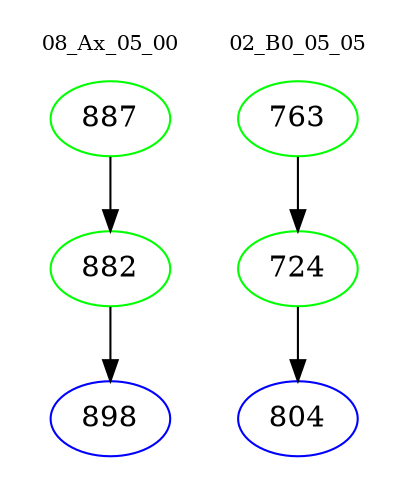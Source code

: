digraph{
subgraph cluster_0 {
color = white
label = "08_Ax_05_00";
fontsize=10;
T0_887 [label="887", color="green"]
T0_887 -> T0_882 [color="black"]
T0_882 [label="882", color="green"]
T0_882 -> T0_898 [color="black"]
T0_898 [label="898", color="blue"]
}
subgraph cluster_1 {
color = white
label = "02_B0_05_05";
fontsize=10;
T1_763 [label="763", color="green"]
T1_763 -> T1_724 [color="black"]
T1_724 [label="724", color="green"]
T1_724 -> T1_804 [color="black"]
T1_804 [label="804", color="blue"]
}
}
